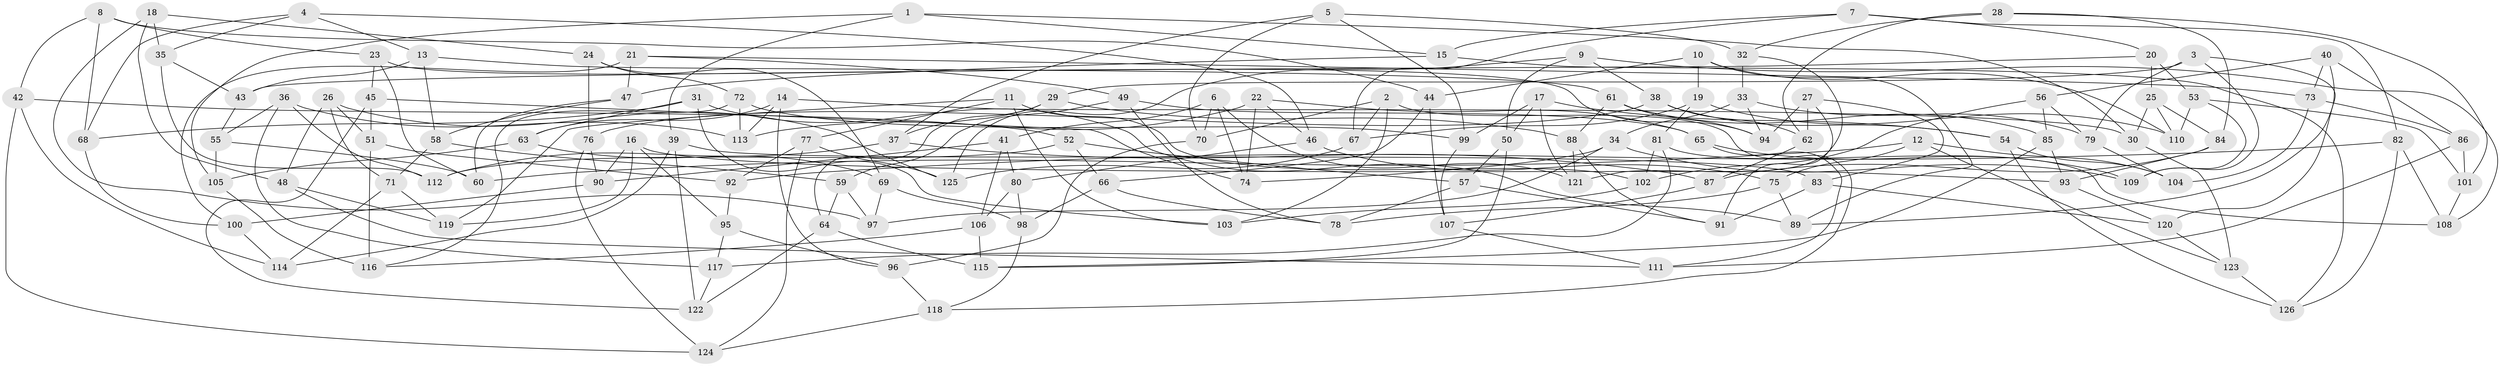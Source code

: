 // coarse degree distribution, {6: 0.4810126582278481, 5: 0.11392405063291139, 4: 0.3924050632911392, 3: 0.012658227848101266}
// Generated by graph-tools (version 1.1) at 2025/52/02/27/25 19:52:29]
// undirected, 126 vertices, 252 edges
graph export_dot {
graph [start="1"]
  node [color=gray90,style=filled];
  1;
  2;
  3;
  4;
  5;
  6;
  7;
  8;
  9;
  10;
  11;
  12;
  13;
  14;
  15;
  16;
  17;
  18;
  19;
  20;
  21;
  22;
  23;
  24;
  25;
  26;
  27;
  28;
  29;
  30;
  31;
  32;
  33;
  34;
  35;
  36;
  37;
  38;
  39;
  40;
  41;
  42;
  43;
  44;
  45;
  46;
  47;
  48;
  49;
  50;
  51;
  52;
  53;
  54;
  55;
  56;
  57;
  58;
  59;
  60;
  61;
  62;
  63;
  64;
  65;
  66;
  67;
  68;
  69;
  70;
  71;
  72;
  73;
  74;
  75;
  76;
  77;
  78;
  79;
  80;
  81;
  82;
  83;
  84;
  85;
  86;
  87;
  88;
  89;
  90;
  91;
  92;
  93;
  94;
  95;
  96;
  97;
  98;
  99;
  100;
  101;
  102;
  103;
  104;
  105;
  106;
  107;
  108;
  109;
  110;
  111;
  112;
  113;
  114;
  115;
  116;
  117;
  118;
  119;
  120;
  121;
  122;
  123;
  124;
  125;
  126;
  1 -- 30;
  1 -- 105;
  1 -- 39;
  1 -- 15;
  2 -- 103;
  2 -- 118;
  2 -- 70;
  2 -- 67;
  3 -- 120;
  3 -- 29;
  3 -- 109;
  3 -- 79;
  4 -- 35;
  4 -- 46;
  4 -- 13;
  4 -- 68;
  5 -- 70;
  5 -- 32;
  5 -- 99;
  5 -- 37;
  6 -- 41;
  6 -- 121;
  6 -- 74;
  6 -- 70;
  7 -- 20;
  7 -- 67;
  7 -- 82;
  7 -- 15;
  8 -- 44;
  8 -- 68;
  8 -- 23;
  8 -- 42;
  9 -- 125;
  9 -- 38;
  9 -- 50;
  9 -- 108;
  10 -- 89;
  10 -- 110;
  10 -- 44;
  10 -- 19;
  11 -- 77;
  11 -- 102;
  11 -- 119;
  11 -- 103;
  12 -- 123;
  12 -- 104;
  12 -- 60;
  12 -- 75;
  13 -- 61;
  13 -- 58;
  13 -- 43;
  14 -- 63;
  14 -- 113;
  14 -- 30;
  14 -- 96;
  15 -- 47;
  15 -- 126;
  16 -- 95;
  16 -- 119;
  16 -- 90;
  16 -- 93;
  17 -- 121;
  17 -- 54;
  17 -- 99;
  17 -- 50;
  18 -- 48;
  18 -- 97;
  18 -- 24;
  18 -- 35;
  19 -- 81;
  19 -- 67;
  19 -- 110;
  20 -- 43;
  20 -- 25;
  20 -- 53;
  21 -- 73;
  21 -- 49;
  21 -- 100;
  21 -- 47;
  22 -- 74;
  22 -- 113;
  22 -- 46;
  22 -- 65;
  23 -- 60;
  23 -- 45;
  23 -- 94;
  24 -- 72;
  24 -- 69;
  24 -- 76;
  25 -- 84;
  25 -- 110;
  25 -- 30;
  26 -- 125;
  26 -- 71;
  26 -- 48;
  26 -- 51;
  27 -- 83;
  27 -- 91;
  27 -- 62;
  27 -- 94;
  28 -- 32;
  28 -- 84;
  28 -- 62;
  28 -- 101;
  29 -- 64;
  29 -- 88;
  29 -- 37;
  30 -- 123;
  31 -- 89;
  31 -- 103;
  31 -- 68;
  31 -- 63;
  32 -- 33;
  32 -- 121;
  33 -- 79;
  33 -- 34;
  33 -- 94;
  34 -- 97;
  34 -- 74;
  34 -- 109;
  35 -- 112;
  35 -- 43;
  36 -- 55;
  36 -- 112;
  36 -- 117;
  36 -- 113;
  37 -- 112;
  37 -- 87;
  38 -- 62;
  38 -- 76;
  38 -- 54;
  39 -- 114;
  39 -- 122;
  39 -- 83;
  40 -- 56;
  40 -- 73;
  40 -- 86;
  40 -- 89;
  41 -- 80;
  41 -- 90;
  41 -- 106;
  42 -- 52;
  42 -- 124;
  42 -- 114;
  43 -- 55;
  44 -- 66;
  44 -- 107;
  45 -- 122;
  45 -- 74;
  45 -- 51;
  46 -- 75;
  46 -- 80;
  47 -- 58;
  47 -- 60;
  48 -- 111;
  48 -- 119;
  49 -- 59;
  49 -- 78;
  49 -- 65;
  50 -- 115;
  50 -- 57;
  51 -- 116;
  51 -- 92;
  52 -- 66;
  52 -- 112;
  52 -- 57;
  53 -- 110;
  53 -- 109;
  53 -- 101;
  54 -- 104;
  54 -- 126;
  55 -- 105;
  55 -- 60;
  56 -- 85;
  56 -- 102;
  56 -- 79;
  57 -- 78;
  57 -- 91;
  58 -- 71;
  58 -- 59;
  59 -- 64;
  59 -- 97;
  61 -- 94;
  61 -- 85;
  61 -- 88;
  62 -- 87;
  63 -- 105;
  63 -- 69;
  64 -- 122;
  64 -- 115;
  65 -- 109;
  65 -- 111;
  66 -- 98;
  66 -- 78;
  67 -- 125;
  68 -- 100;
  69 -- 98;
  69 -- 97;
  70 -- 96;
  71 -- 119;
  71 -- 114;
  72 -- 99;
  72 -- 116;
  72 -- 113;
  73 -- 86;
  73 -- 104;
  75 -- 89;
  75 -- 78;
  76 -- 90;
  76 -- 124;
  77 -- 92;
  77 -- 125;
  77 -- 124;
  79 -- 104;
  80 -- 106;
  80 -- 98;
  81 -- 117;
  81 -- 102;
  81 -- 108;
  82 -- 108;
  82 -- 92;
  82 -- 126;
  83 -- 91;
  83 -- 120;
  84 -- 87;
  84 -- 93;
  85 -- 93;
  85 -- 115;
  86 -- 111;
  86 -- 101;
  87 -- 107;
  88 -- 121;
  88 -- 91;
  90 -- 100;
  92 -- 95;
  93 -- 120;
  95 -- 117;
  95 -- 96;
  96 -- 118;
  98 -- 118;
  99 -- 107;
  100 -- 114;
  101 -- 108;
  102 -- 103;
  105 -- 116;
  106 -- 116;
  106 -- 115;
  107 -- 111;
  117 -- 122;
  118 -- 124;
  120 -- 123;
  123 -- 126;
}
